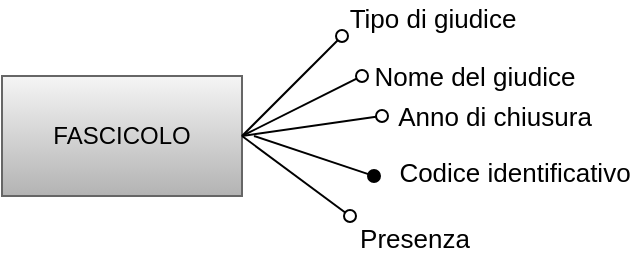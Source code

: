 <mxfile version="15.7.3" type="device"><diagram id="a8rmKm6YWhy8XHHG7BdD" name="Pagina-1"><mxGraphModel dx="946" dy="626" grid="1" gridSize="10" guides="1" tooltips="1" connect="1" arrows="1" fold="1" page="1" pageScale="1" pageWidth="827" pageHeight="1169" math="0" shadow="0"><root><mxCell id="0"/><mxCell id="1" parent="0"/><mxCell id="WxEi99fW_mcRPu2heXEj-1" value="FASCICOLO" style="rounded=0;whiteSpace=wrap;html=1;fillColor=#f5f5f5;gradientColor=#b3b3b3;strokeColor=#666666;" parent="1" vertex="1"><mxGeometry x="354" y="250" width="120" height="60" as="geometry"/></mxCell><mxCell id="WxEi99fW_mcRPu2heXEj-2" value="" style="endArrow=oval;html=1;rounded=0;endFill=0;" parent="1" edge="1"><mxGeometry width="50" height="50" relative="1" as="geometry"><mxPoint x="474" y="280" as="sourcePoint"/><mxPoint x="524" y="230" as="targetPoint"/></mxGeometry></mxCell><mxCell id="WxEi99fW_mcRPu2heXEj-3" value="Tipo di giudice" style="edgeLabel;html=1;align=center;verticalAlign=middle;resizable=0;points=[];fontSize=13;" parent="WxEi99fW_mcRPu2heXEj-2" vertex="1" connectable="0"><mxGeometry x="0.46" y="-4" relative="1" as="geometry"><mxPoint x="56" y="-26" as="offset"/></mxGeometry></mxCell><mxCell id="WxEi99fW_mcRPu2heXEj-4" value="" style="endArrow=oval;html=1;rounded=0;endFill=0;exitX=1;exitY=0.5;exitDx=0;exitDy=0;" parent="1" source="WxEi99fW_mcRPu2heXEj-1" edge="1"><mxGeometry width="50" height="50" relative="1" as="geometry"><mxPoint x="484" y="290" as="sourcePoint"/><mxPoint x="534" y="250" as="targetPoint"/></mxGeometry></mxCell><mxCell id="WxEi99fW_mcRPu2heXEj-5" value="Nome del giudice" style="edgeLabel;html=1;align=center;verticalAlign=middle;resizable=0;points=[];fontSize=13;" parent="WxEi99fW_mcRPu2heXEj-4" vertex="1" connectable="0"><mxGeometry x="0.46" y="-4" relative="1" as="geometry"><mxPoint x="70" y="-12" as="offset"/></mxGeometry></mxCell><mxCell id="WxEi99fW_mcRPu2heXEj-6" value="" style="endArrow=oval;html=1;rounded=0;endFill=0;exitX=1;exitY=0.5;exitDx=0;exitDy=0;" parent="1" source="WxEi99fW_mcRPu2heXEj-1" edge="1"><mxGeometry width="50" height="50" relative="1" as="geometry"><mxPoint x="484" y="290" as="sourcePoint"/><mxPoint x="544" y="270" as="targetPoint"/></mxGeometry></mxCell><mxCell id="WxEi99fW_mcRPu2heXEj-7" value="Anno di chiusura" style="edgeLabel;html=1;align=center;verticalAlign=middle;resizable=0;points=[];fontSize=13;" parent="WxEi99fW_mcRPu2heXEj-6" vertex="1" connectable="0"><mxGeometry x="0.46" y="-4" relative="1" as="geometry"><mxPoint x="74" y="-7" as="offset"/></mxGeometry></mxCell><mxCell id="WxEi99fW_mcRPu2heXEj-8" value="" style="endArrow=oval;html=1;rounded=0;endFill=1;" parent="1" edge="1"><mxGeometry width="50" height="50" relative="1" as="geometry"><mxPoint x="480" y="280" as="sourcePoint"/><mxPoint x="540" y="300" as="targetPoint"/></mxGeometry></mxCell><mxCell id="WxEi99fW_mcRPu2heXEj-9" value="Codice identificativo" style="edgeLabel;html=1;align=center;verticalAlign=middle;resizable=0;points=[];fontSize=13;" parent="WxEi99fW_mcRPu2heXEj-8" vertex="1" connectable="0"><mxGeometry x="0.46" y="-4" relative="1" as="geometry"><mxPoint x="87" y="-1" as="offset"/></mxGeometry></mxCell><mxCell id="WxEi99fW_mcRPu2heXEj-10" value="" style="endArrow=oval;html=1;rounded=0;endFill=0;" parent="1" edge="1"><mxGeometry width="50" height="50" relative="1" as="geometry"><mxPoint x="474" y="280" as="sourcePoint"/><mxPoint x="528" y="320" as="targetPoint"/></mxGeometry></mxCell><mxCell id="WxEi99fW_mcRPu2heXEj-11" value="Presenza" style="edgeLabel;html=1;align=center;verticalAlign=middle;resizable=0;points=[];fontSize=13;" parent="WxEi99fW_mcRPu2heXEj-10" vertex="1" connectable="0"><mxGeometry x="0.46" y="-4" relative="1" as="geometry"><mxPoint x="49" y="18" as="offset"/></mxGeometry></mxCell></root></mxGraphModel></diagram></mxfile>
